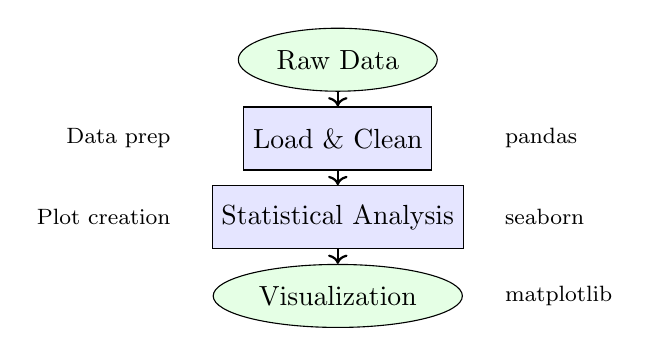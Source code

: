 \begin{tikzpicture}[
	process/.style={rectangle, draw, fill=blue!10, minimum width=2cm, minimum height=0.8cm, text centered},
	data/.style={ellipse, draw, fill=green!10, minimum width=1.8cm, minimum height=0.8cm, text centered},
	arrow/.style={thick, ->}
	]
	
	% Vertical flow from top to bottom
	\node[data] (input) at (0,3) {Raw Data};
	\node[process] (load) at (0,2) {Load \& Clean};
	\node[process] (analyze) at (0,1) {Statistical Analysis};
	\node[data] (output) at (0,0) {Visualization};
	
	% Flow arrows
	\draw[arrow] (input) -- (load);
	\draw[arrow] (load) -- (analyze);
	\draw[arrow] (analyze) -- (output);
	
	% Tool labels
\node[right] at (2,2) {\footnotesize pandas};
\node[right] at (2,1) {\footnotesize seaborn};
\node[right] at (2,0) {\footnotesize matplotlib};
	
	% Process details
	\node[left] at (-2,2) {\footnotesize Data prep};
	\node[left] at (-2,1) {\footnotesize Plot creation};
	
\end{tikzpicture}